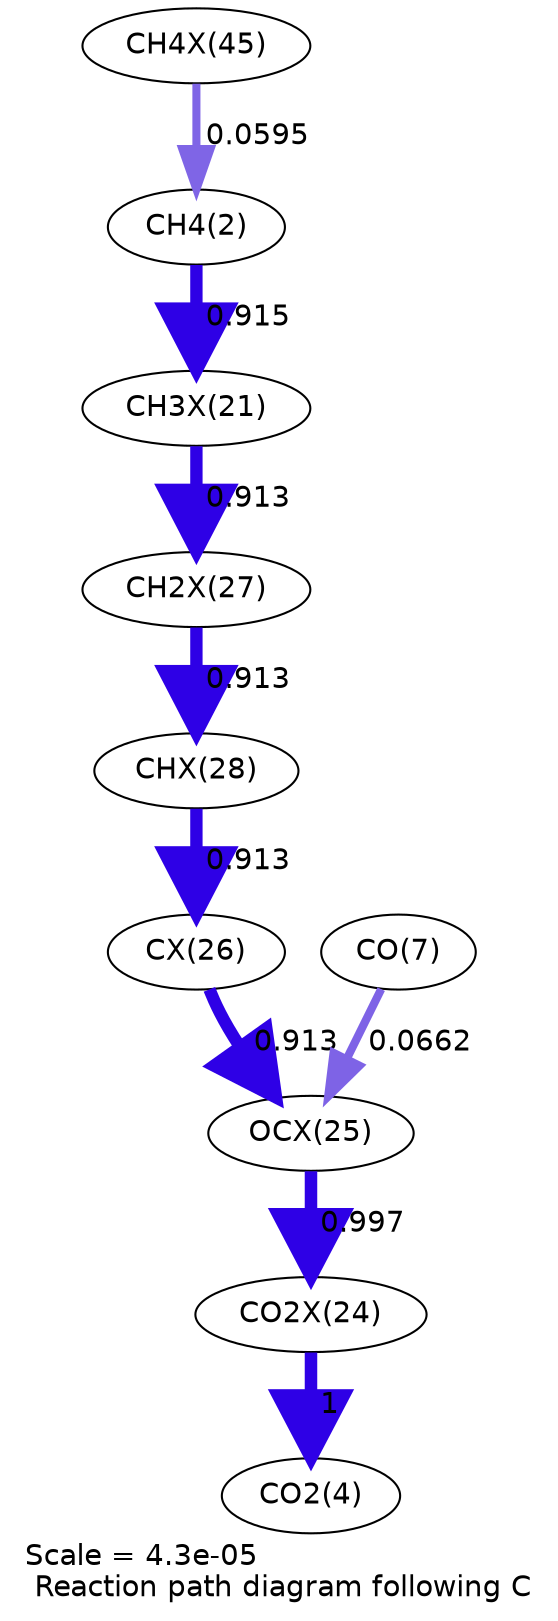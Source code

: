 digraph reaction_paths {
center=1;
s32 -> s4[fontname="Helvetica", penwidth=3.87, arrowsize=1.93, color="0.7, 0.559, 0.9"
, label=" 0.0595"];
s4 -> s24[fontname="Helvetica", penwidth=5.93, arrowsize=2.97, color="0.7, 1.42, 0.9"
, label=" 0.915"];
s24 -> s30[fontname="Helvetica", penwidth=5.93, arrowsize=2.97, color="0.7, 1.41, 0.9"
, label=" 0.913"];
s30 -> s31[fontname="Helvetica", penwidth=5.93, arrowsize=2.97, color="0.7, 1.41, 0.9"
, label=" 0.913"];
s31 -> s29[fontname="Helvetica", penwidth=5.93, arrowsize=2.97, color="0.7, 1.41, 0.9"
, label=" 0.913"];
s29 -> s28[fontname="Helvetica", penwidth=5.93, arrowsize=2.97, color="0.7, 1.41, 0.9"
, label=" 0.913"];
s9 -> s28[fontname="Helvetica", penwidth=3.95, arrowsize=1.98, color="0.7, 0.566, 0.9"
, label=" 0.0662"];
s28 -> s27[fontname="Helvetica", penwidth=6, arrowsize=3, color="0.7, 1.5, 0.9"
, label=" 0.997"];
s27 -> s6[fontname="Helvetica", penwidth=6, arrowsize=3, color="0.7, 1.5, 0.9"
, label=" 1"];
s4 [ fontname="Helvetica", label="CH4(2)"];
s6 [ fontname="Helvetica", label="CO2(4)"];
s9 [ fontname="Helvetica", label="CO(7)"];
s24 [ fontname="Helvetica", label="CH3X(21)"];
s27 [ fontname="Helvetica", label="CO2X(24)"];
s28 [ fontname="Helvetica", label="OCX(25)"];
s29 [ fontname="Helvetica", label="CX(26)"];
s30 [ fontname="Helvetica", label="CH2X(27)"];
s31 [ fontname="Helvetica", label="CHX(28)"];
s32 [ fontname="Helvetica", label="CH4X(45)"];
 label = "Scale = 4.3e-05\l Reaction path diagram following C";
 fontname = "Helvetica";
}
